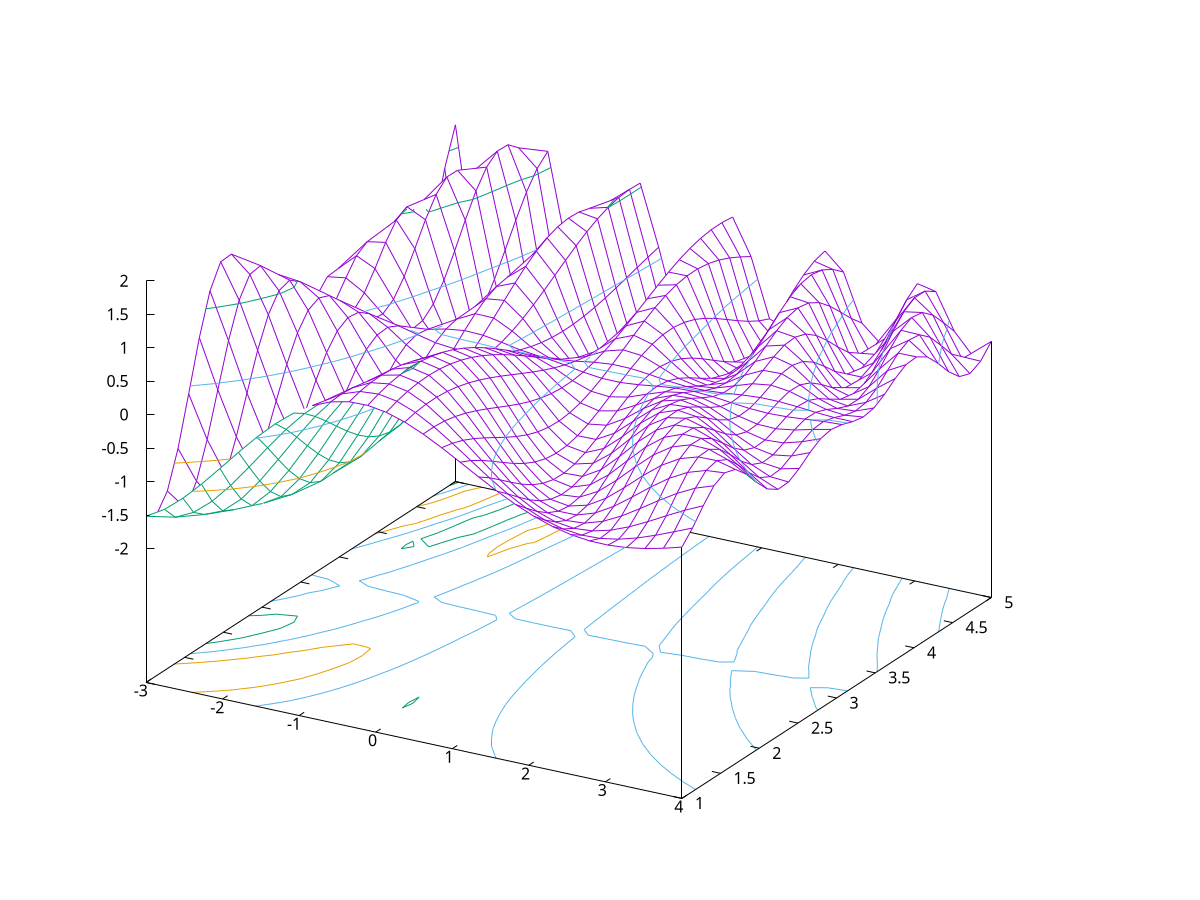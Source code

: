set xrange[-3:4] 
set yrange[1:5]
set isosamples 30
set hidden3d
set key outside
set contour both
splot exp(-0.2*x)*cos(x*y)*sin(y) notitle